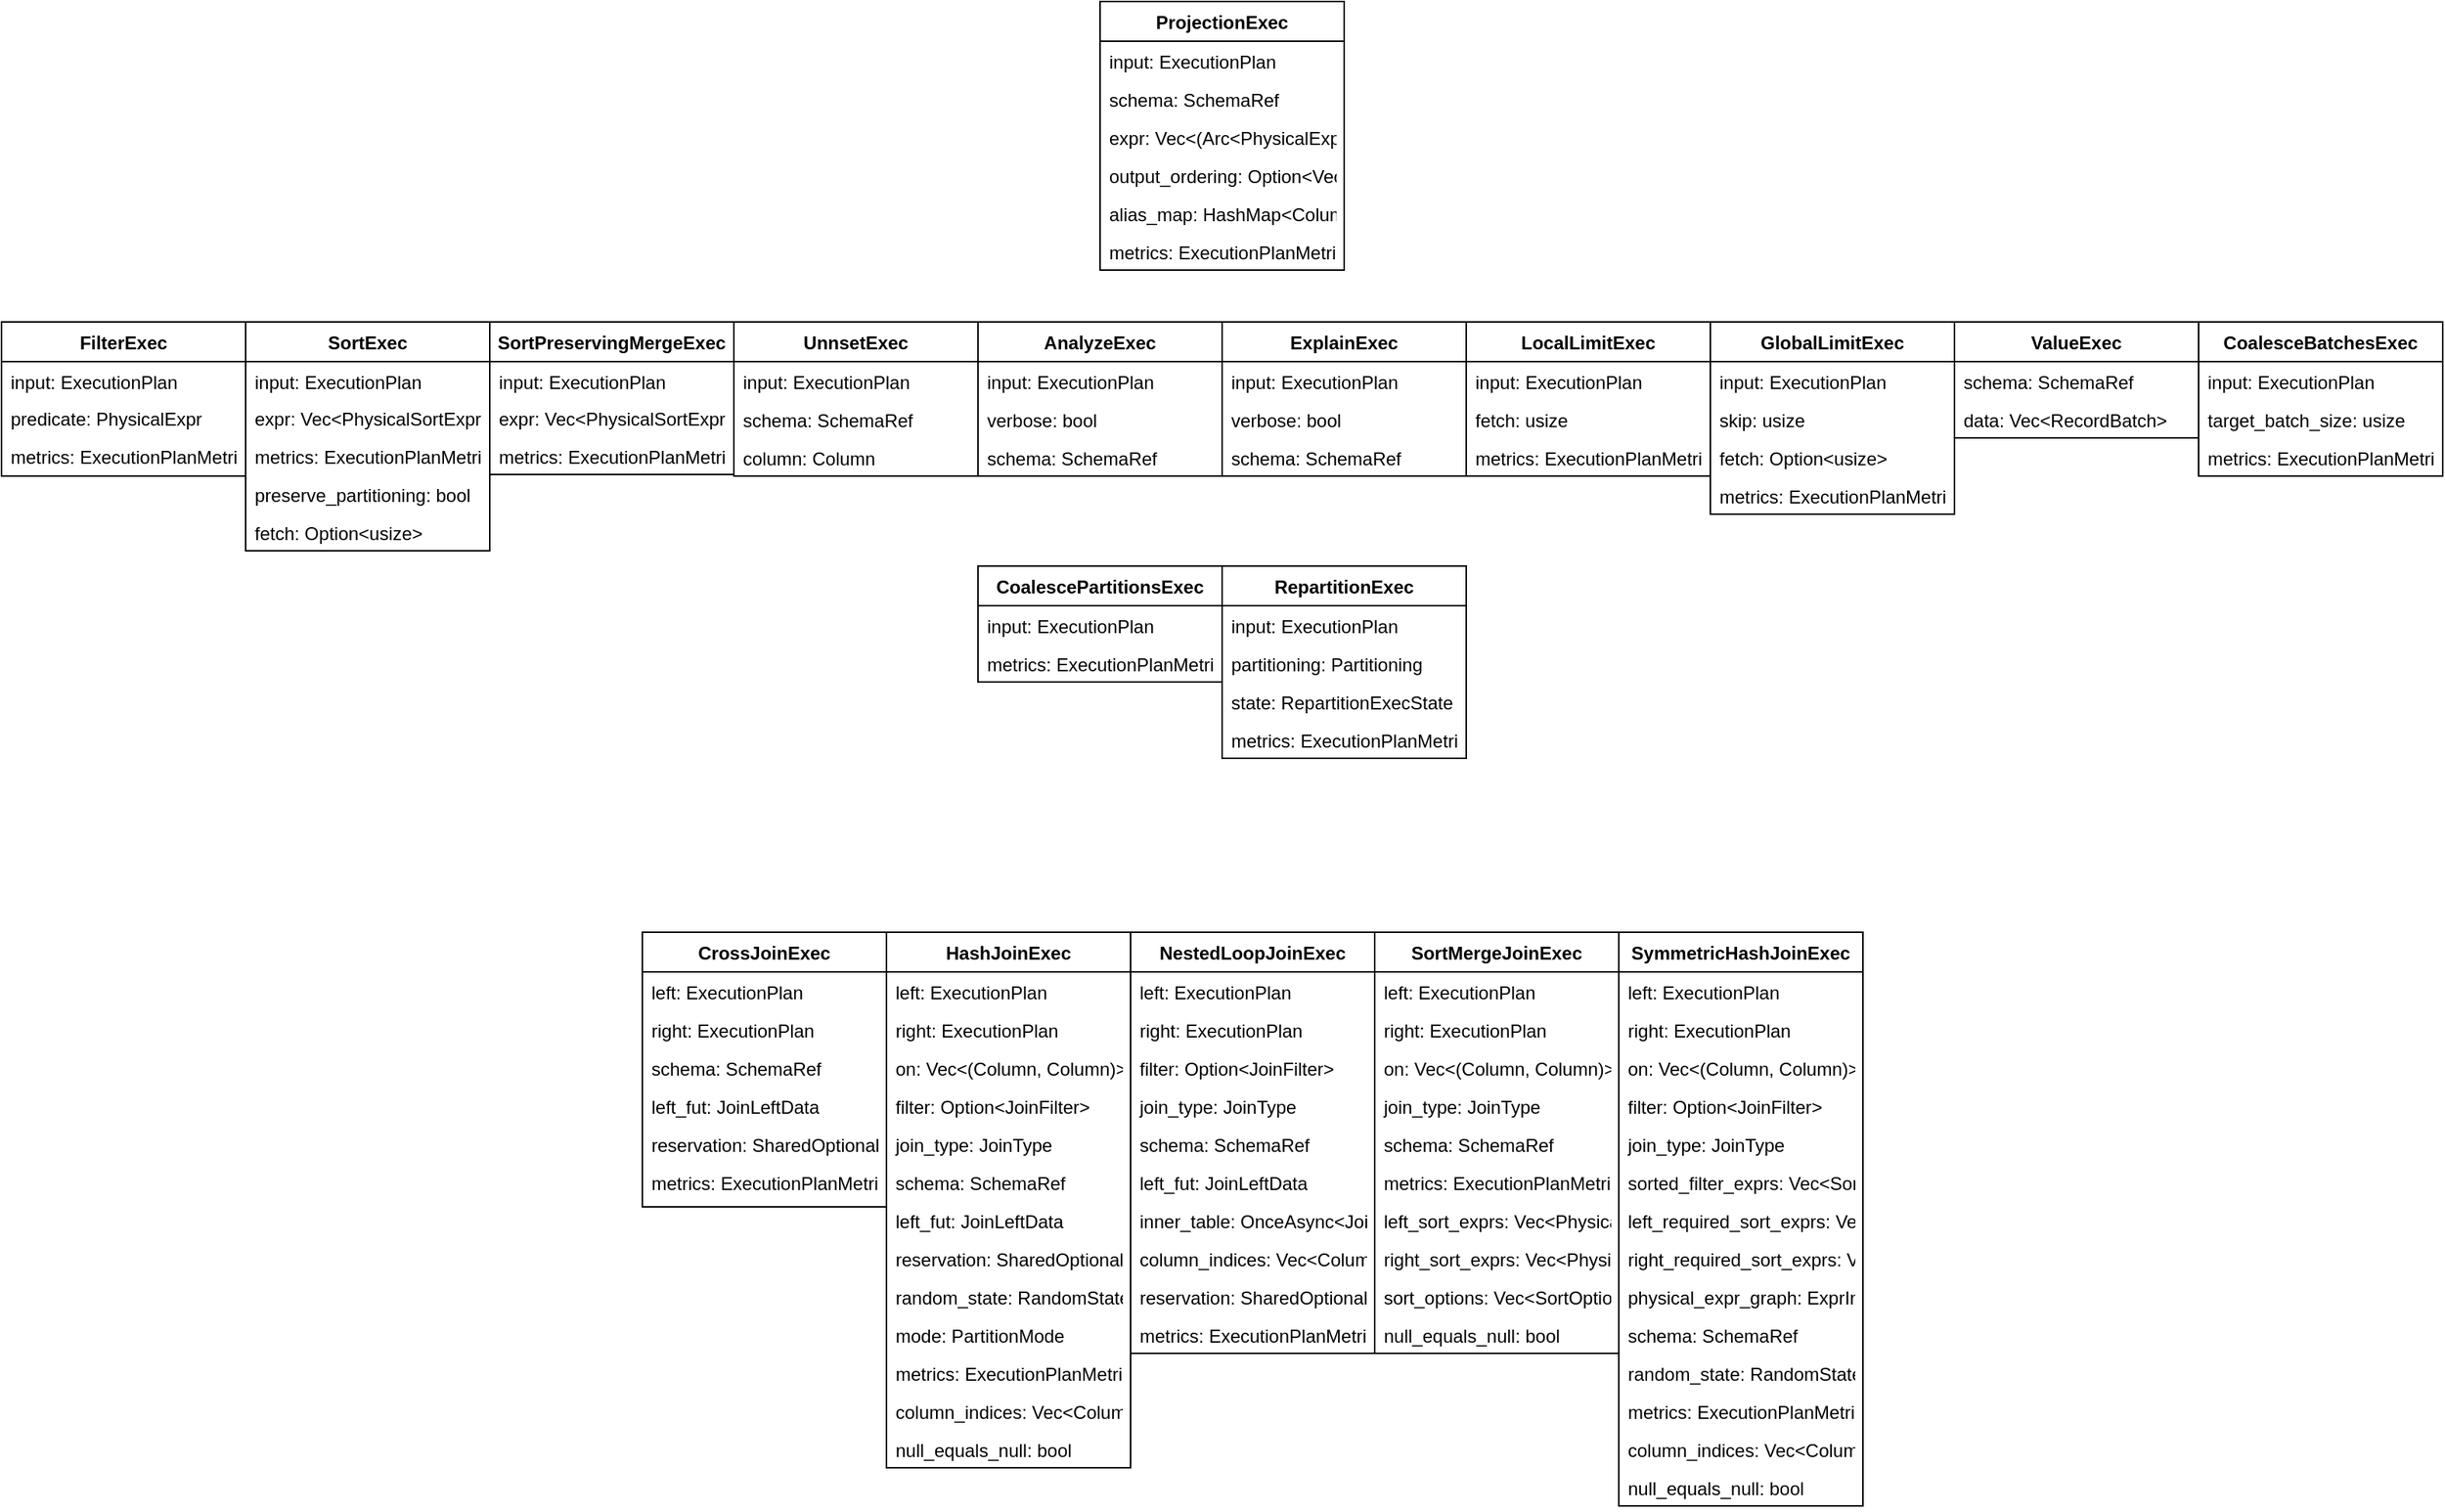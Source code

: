 <mxfile version="20.8.16" type="device"><diagram name="第 1 页" id="caqwbFcrlrNn_RoPEzgr"><mxGraphModel dx="2554" dy="674" grid="1" gridSize="10" guides="1" tooltips="1" connect="1" arrows="1" fold="1" page="1" pageScale="1" pageWidth="1654" pageHeight="2336" math="0" shadow="0"><root><mxCell id="0"/><mxCell id="1" parent="0"/><mxCell id="G7LCghDTozWliGcIHTpE-1" value="ProjectionExec" style="swimlane;fontStyle=1;align=center;verticalAlign=top;childLayout=stackLayout;horizontal=1;startSize=26;horizontalStack=0;resizeParent=1;resizeLast=0;collapsible=1;marginBottom=0;rounded=0;shadow=0;strokeWidth=1;spacing=2;" vertex="1" parent="1"><mxGeometry x="520" y="30" width="160" height="176" as="geometry"><mxRectangle x="550" y="140" width="160" height="26" as="alternateBounds"/></mxGeometry></mxCell><mxCell id="G7LCghDTozWliGcIHTpE-2" value="input: ExecutionPlan&#10;" style="text;align=left;verticalAlign=top;spacingLeft=4;spacingRight=4;overflow=hidden;rotatable=0;points=[[0,0.5],[1,0.5]];portConstraint=eastwest;" vertex="1" parent="G7LCghDTozWliGcIHTpE-1"><mxGeometry y="26" width="160" height="25" as="geometry"/></mxCell><mxCell id="G7LCghDTozWliGcIHTpE-3" value="schema: SchemaRef&#10;" style="text;align=left;verticalAlign=top;spacingLeft=4;spacingRight=4;overflow=hidden;rotatable=0;points=[[0,0.5],[1,0.5]];portConstraint=eastwest;" vertex="1" parent="G7LCghDTozWliGcIHTpE-1"><mxGeometry y="51" width="160" height="25" as="geometry"/></mxCell><mxCell id="G7LCghDTozWliGcIHTpE-22" value="expr: Vec&lt;(Arc&lt;PhysicalExpr&gt;, String)&gt;&#10;" style="text;align=left;verticalAlign=top;spacingLeft=4;spacingRight=4;overflow=hidden;rotatable=0;points=[[0,0.5],[1,0.5]];portConstraint=eastwest;" vertex="1" parent="G7LCghDTozWliGcIHTpE-1"><mxGeometry y="76" width="160" height="25" as="geometry"/></mxCell><mxCell id="G7LCghDTozWliGcIHTpE-23" value="output_ordering: Option&lt;Vec&lt;PhysicalSortExpr&gt;&gt;&#10;" style="text;align=left;verticalAlign=top;spacingLeft=4;spacingRight=4;overflow=hidden;rotatable=0;points=[[0,0.5],[1,0.5]];portConstraint=eastwest;" vertex="1" parent="G7LCghDTozWliGcIHTpE-1"><mxGeometry y="101" width="160" height="25" as="geometry"/></mxCell><mxCell id="G7LCghDTozWliGcIHTpE-24" value="alias_map: HashMap&lt;Column, Vec&lt;Column&gt;&gt;" style="text;align=left;verticalAlign=top;spacingLeft=4;spacingRight=4;overflow=hidden;rotatable=0;points=[[0,0.5],[1,0.5]];portConstraint=eastwest;" vertex="1" parent="G7LCghDTozWliGcIHTpE-1"><mxGeometry y="126" width="160" height="25" as="geometry"/></mxCell><mxCell id="G7LCghDTozWliGcIHTpE-4" value="metrics: ExecutionPlanMetricsSet&#10;" style="text;align=left;verticalAlign=top;spacingLeft=4;spacingRight=4;overflow=hidden;rotatable=0;points=[[0,0.5],[1,0.5]];portConstraint=eastwest;" vertex="1" parent="G7LCghDTozWliGcIHTpE-1"><mxGeometry y="151" width="160" height="25" as="geometry"/></mxCell><mxCell id="G7LCghDTozWliGcIHTpE-8" value="UnnsetExec" style="swimlane;fontStyle=1;align=center;verticalAlign=top;childLayout=stackLayout;horizontal=1;startSize=26;horizontalStack=0;resizeParent=1;resizeLast=0;collapsible=1;marginBottom=0;rounded=0;shadow=0;strokeWidth=1;spacing=2;" vertex="1" parent="1"><mxGeometry x="280" y="240" width="160" height="101" as="geometry"><mxRectangle x="550" y="140" width="160" height="26" as="alternateBounds"/></mxGeometry></mxCell><mxCell id="G7LCghDTozWliGcIHTpE-9" value="input: ExecutionPlan&#10;" style="text;align=left;verticalAlign=top;spacingLeft=4;spacingRight=4;overflow=hidden;rotatable=0;points=[[0,0.5],[1,0.5]];portConstraint=eastwest;" vertex="1" parent="G7LCghDTozWliGcIHTpE-8"><mxGeometry y="26" width="160" height="25" as="geometry"/></mxCell><mxCell id="G7LCghDTozWliGcIHTpE-10" value="schema: SchemaRef" style="text;align=left;verticalAlign=top;spacingLeft=4;spacingRight=4;overflow=hidden;rotatable=0;points=[[0,0.5],[1,0.5]];portConstraint=eastwest;" vertex="1" parent="G7LCghDTozWliGcIHTpE-8"><mxGeometry y="51" width="160" height="25" as="geometry"/></mxCell><mxCell id="G7LCghDTozWliGcIHTpE-11" value="column: Column&#10;" style="text;align=left;verticalAlign=top;spacingLeft=4;spacingRight=4;overflow=hidden;rotatable=0;points=[[0,0.5],[1,0.5]];portConstraint=eastwest;" vertex="1" parent="G7LCghDTozWliGcIHTpE-8"><mxGeometry y="76" width="160" height="25" as="geometry"/></mxCell><mxCell id="G7LCghDTozWliGcIHTpE-12" value="ExplainExec" style="swimlane;fontStyle=1;align=center;verticalAlign=top;childLayout=stackLayout;horizontal=1;startSize=26;horizontalStack=0;resizeParent=1;resizeLast=0;collapsible=1;marginBottom=0;rounded=0;shadow=0;strokeWidth=1;spacing=2;" vertex="1" parent="1"><mxGeometry x="600" y="240" width="160" height="101" as="geometry"><mxRectangle x="550" y="140" width="160" height="26" as="alternateBounds"/></mxGeometry></mxCell><mxCell id="G7LCghDTozWliGcIHTpE-13" value="input: ExecutionPlan&#10;" style="text;align=left;verticalAlign=top;spacingLeft=4;spacingRight=4;overflow=hidden;rotatable=0;points=[[0,0.5],[1,0.5]];portConstraint=eastwest;" vertex="1" parent="G7LCghDTozWliGcIHTpE-12"><mxGeometry y="26" width="160" height="25" as="geometry"/></mxCell><mxCell id="G7LCghDTozWliGcIHTpE-14" value="verbose: bool&#10;" style="text;align=left;verticalAlign=top;spacingLeft=4;spacingRight=4;overflow=hidden;rotatable=0;points=[[0,0.5],[1,0.5]];portConstraint=eastwest;" vertex="1" parent="G7LCghDTozWliGcIHTpE-12"><mxGeometry y="51" width="160" height="25" as="geometry"/></mxCell><mxCell id="G7LCghDTozWliGcIHTpE-15" value="schema: SchemaRef&#10;" style="text;align=left;verticalAlign=top;spacingLeft=4;spacingRight=4;overflow=hidden;rotatable=0;points=[[0,0.5],[1,0.5]];portConstraint=eastwest;" vertex="1" parent="G7LCghDTozWliGcIHTpE-12"><mxGeometry y="76" width="160" height="25" as="geometry"/></mxCell><mxCell id="G7LCghDTozWliGcIHTpE-16" value="LocalLimitExec&#10;" style="swimlane;fontStyle=1;align=center;verticalAlign=top;childLayout=stackLayout;horizontal=1;startSize=26;horizontalStack=0;resizeParent=1;resizeLast=0;collapsible=1;marginBottom=0;rounded=0;shadow=0;strokeWidth=1;spacing=2;" vertex="1" parent="1"><mxGeometry x="760" y="240" width="160" height="101" as="geometry"><mxRectangle x="550" y="140" width="160" height="26" as="alternateBounds"/></mxGeometry></mxCell><mxCell id="G7LCghDTozWliGcIHTpE-17" value="input: ExecutionPlan&#10;" style="text;align=left;verticalAlign=top;spacingLeft=4;spacingRight=4;overflow=hidden;rotatable=0;points=[[0,0.5],[1,0.5]];portConstraint=eastwest;" vertex="1" parent="G7LCghDTozWliGcIHTpE-16"><mxGeometry y="26" width="160" height="25" as="geometry"/></mxCell><mxCell id="G7LCghDTozWliGcIHTpE-18" value="fetch: usize" style="text;align=left;verticalAlign=top;spacingLeft=4;spacingRight=4;overflow=hidden;rotatable=0;points=[[0,0.5],[1,0.5]];portConstraint=eastwest;" vertex="1" parent="G7LCghDTozWliGcIHTpE-16"><mxGeometry y="51" width="160" height="25" as="geometry"/></mxCell><mxCell id="G7LCghDTozWliGcIHTpE-19" value="metrics: ExecutionPlanMetricsSet&#10;" style="text;align=left;verticalAlign=top;spacingLeft=4;spacingRight=4;overflow=hidden;rotatable=0;points=[[0,0.5],[1,0.5]];portConstraint=eastwest;" vertex="1" parent="G7LCghDTozWliGcIHTpE-16"><mxGeometry y="76" width="160" height="25" as="geometry"/></mxCell><mxCell id="G7LCghDTozWliGcIHTpE-26" value="CrossJoinExec" style="swimlane;fontStyle=1;align=center;verticalAlign=top;childLayout=stackLayout;horizontal=1;startSize=26;horizontalStack=0;resizeParent=1;resizeLast=0;collapsible=1;marginBottom=0;rounded=0;shadow=0;strokeWidth=1;spacing=2;" vertex="1" parent="1"><mxGeometry x="220" y="640" width="160" height="180" as="geometry"><mxRectangle x="550" y="140" width="160" height="26" as="alternateBounds"/></mxGeometry></mxCell><mxCell id="G7LCghDTozWliGcIHTpE-27" value="left: ExecutionPlan&#10;" style="text;align=left;verticalAlign=top;spacingLeft=4;spacingRight=4;overflow=hidden;rotatable=0;points=[[0,0.5],[1,0.5]];portConstraint=eastwest;" vertex="1" parent="G7LCghDTozWliGcIHTpE-26"><mxGeometry y="26" width="160" height="25" as="geometry"/></mxCell><mxCell id="G7LCghDTozWliGcIHTpE-30" value="right: ExecutionPlan&#10;" style="text;align=left;verticalAlign=top;spacingLeft=4;spacingRight=4;overflow=hidden;rotatable=0;points=[[0,0.5],[1,0.5]];portConstraint=eastwest;" vertex="1" parent="G7LCghDTozWliGcIHTpE-26"><mxGeometry y="51" width="160" height="25" as="geometry"/></mxCell><mxCell id="G7LCghDTozWliGcIHTpE-29" value="schema: SchemaRef" style="text;align=left;verticalAlign=top;spacingLeft=4;spacingRight=4;overflow=hidden;rotatable=0;points=[[0,0.5],[1,0.5]];portConstraint=eastwest;" vertex="1" parent="G7LCghDTozWliGcIHTpE-26"><mxGeometry y="76" width="160" height="25" as="geometry"/></mxCell><mxCell id="G7LCghDTozWliGcIHTpE-33" value="left_fut: JoinLeftData" style="text;align=left;verticalAlign=top;spacingLeft=4;spacingRight=4;overflow=hidden;rotatable=0;points=[[0,0.5],[1,0.5]];portConstraint=eastwest;" vertex="1" parent="G7LCghDTozWliGcIHTpE-26"><mxGeometry y="101" width="160" height="25" as="geometry"/></mxCell><mxCell id="G7LCghDTozWliGcIHTpE-34" value="reservation: SharedOptionalMemoryReservation" style="text;align=left;verticalAlign=top;spacingLeft=4;spacingRight=4;overflow=hidden;rotatable=0;points=[[0,0.5],[1,0.5]];portConstraint=eastwest;" vertex="1" parent="G7LCghDTozWliGcIHTpE-26"><mxGeometry y="126" width="160" height="25" as="geometry"/></mxCell><mxCell id="G7LCghDTozWliGcIHTpE-37" value="metrics: ExecutionPlanMetricsSet" style="text;align=left;verticalAlign=top;spacingLeft=4;spacingRight=4;overflow=hidden;rotatable=0;points=[[0,0.5],[1,0.5]];portConstraint=eastwest;" vertex="1" parent="G7LCghDTozWliGcIHTpE-26"><mxGeometry y="151" width="160" height="25" as="geometry"/></mxCell><mxCell id="G7LCghDTozWliGcIHTpE-41" value="HashJoinExec" style="swimlane;fontStyle=1;align=center;verticalAlign=top;childLayout=stackLayout;horizontal=1;startSize=26;horizontalStack=0;resizeParent=1;resizeLast=0;collapsible=1;marginBottom=0;rounded=0;shadow=0;strokeWidth=1;spacing=2;" vertex="1" parent="1"><mxGeometry x="380" y="640" width="160" height="351" as="geometry"><mxRectangle x="550" y="140" width="160" height="26" as="alternateBounds"/></mxGeometry></mxCell><mxCell id="G7LCghDTozWliGcIHTpE-42" value="left: ExecutionPlan&#10;" style="text;align=left;verticalAlign=top;spacingLeft=4;spacingRight=4;overflow=hidden;rotatable=0;points=[[0,0.5],[1,0.5]];portConstraint=eastwest;" vertex="1" parent="G7LCghDTozWliGcIHTpE-41"><mxGeometry y="26" width="160" height="25" as="geometry"/></mxCell><mxCell id="G7LCghDTozWliGcIHTpE-43" value="right: ExecutionPlan&#10;" style="text;align=left;verticalAlign=top;spacingLeft=4;spacingRight=4;overflow=hidden;rotatable=0;points=[[0,0.5],[1,0.5]];portConstraint=eastwest;" vertex="1" parent="G7LCghDTozWliGcIHTpE-41"><mxGeometry y="51" width="160" height="25" as="geometry"/></mxCell><mxCell id="G7LCghDTozWliGcIHTpE-44" value="on: Vec&lt;(Column, Column)&gt;" style="text;align=left;verticalAlign=top;spacingLeft=4;spacingRight=4;overflow=hidden;rotatable=0;points=[[0,0.5],[1,0.5]];portConstraint=eastwest;" vertex="1" parent="G7LCghDTozWliGcIHTpE-41"><mxGeometry y="76" width="160" height="25" as="geometry"/></mxCell><mxCell id="G7LCghDTozWliGcIHTpE-45" value="filter: Option&lt;JoinFilter&gt;" style="text;align=left;verticalAlign=top;spacingLeft=4;spacingRight=4;overflow=hidden;rotatable=0;points=[[0,0.5],[1,0.5]];portConstraint=eastwest;" vertex="1" parent="G7LCghDTozWliGcIHTpE-41"><mxGeometry y="101" width="160" height="25" as="geometry"/></mxCell><mxCell id="G7LCghDTozWliGcIHTpE-46" value="join_type: JoinType" style="text;align=left;verticalAlign=top;spacingLeft=4;spacingRight=4;overflow=hidden;rotatable=0;points=[[0,0.5],[1,0.5]];portConstraint=eastwest;" vertex="1" parent="G7LCghDTozWliGcIHTpE-41"><mxGeometry y="126" width="160" height="25" as="geometry"/></mxCell><mxCell id="G7LCghDTozWliGcIHTpE-47" value="schema: SchemaRef" style="text;align=left;verticalAlign=top;spacingLeft=4;spacingRight=4;overflow=hidden;rotatable=0;points=[[0,0.5],[1,0.5]];portConstraint=eastwest;" vertex="1" parent="G7LCghDTozWliGcIHTpE-41"><mxGeometry y="151" width="160" height="25" as="geometry"/></mxCell><mxCell id="G7LCghDTozWliGcIHTpE-48" value="left_fut: JoinLeftData" style="text;align=left;verticalAlign=top;spacingLeft=4;spacingRight=4;overflow=hidden;rotatable=0;points=[[0,0.5],[1,0.5]];portConstraint=eastwest;" vertex="1" parent="G7LCghDTozWliGcIHTpE-41"><mxGeometry y="176" width="160" height="25" as="geometry"/></mxCell><mxCell id="G7LCghDTozWliGcIHTpE-49" value="reservation: SharedOptionalMemoryReservation" style="text;align=left;verticalAlign=top;spacingLeft=4;spacingRight=4;overflow=hidden;rotatable=0;points=[[0,0.5],[1,0.5]];portConstraint=eastwest;" vertex="1" parent="G7LCghDTozWliGcIHTpE-41"><mxGeometry y="201" width="160" height="25" as="geometry"/></mxCell><mxCell id="G7LCghDTozWliGcIHTpE-50" value="random_state: RandomState" style="text;align=left;verticalAlign=top;spacingLeft=4;spacingRight=4;overflow=hidden;rotatable=0;points=[[0,0.5],[1,0.5]];portConstraint=eastwest;" vertex="1" parent="G7LCghDTozWliGcIHTpE-41"><mxGeometry y="226" width="160" height="25" as="geometry"/></mxCell><mxCell id="G7LCghDTozWliGcIHTpE-51" value="mode: PartitionMode" style="text;align=left;verticalAlign=top;spacingLeft=4;spacingRight=4;overflow=hidden;rotatable=0;points=[[0,0.5],[1,0.5]];portConstraint=eastwest;" vertex="1" parent="G7LCghDTozWliGcIHTpE-41"><mxGeometry y="251" width="160" height="25" as="geometry"/></mxCell><mxCell id="G7LCghDTozWliGcIHTpE-52" value="metrics: ExecutionPlanMetricsSet" style="text;align=left;verticalAlign=top;spacingLeft=4;spacingRight=4;overflow=hidden;rotatable=0;points=[[0,0.5],[1,0.5]];portConstraint=eastwest;" vertex="1" parent="G7LCghDTozWliGcIHTpE-41"><mxGeometry y="276" width="160" height="25" as="geometry"/></mxCell><mxCell id="G7LCghDTozWliGcIHTpE-53" value="column_indices: Vec&lt;ColumnIndex&gt;" style="text;align=left;verticalAlign=top;spacingLeft=4;spacingRight=4;overflow=hidden;rotatable=0;points=[[0,0.5],[1,0.5]];portConstraint=eastwest;" vertex="1" parent="G7LCghDTozWliGcIHTpE-41"><mxGeometry y="301" width="160" height="25" as="geometry"/></mxCell><mxCell id="G7LCghDTozWliGcIHTpE-54" value="null_equals_null: bool" style="text;align=left;verticalAlign=top;spacingLeft=4;spacingRight=4;overflow=hidden;rotatable=0;points=[[0,0.5],[1,0.5]];portConstraint=eastwest;" vertex="1" parent="G7LCghDTozWliGcIHTpE-41"><mxGeometry y="326" width="160" height="25" as="geometry"/></mxCell><mxCell id="G7LCghDTozWliGcIHTpE-56" value="NestedLoopJoinExec" style="swimlane;fontStyle=1;align=center;verticalAlign=top;childLayout=stackLayout;horizontal=1;startSize=26;horizontalStack=0;resizeParent=1;resizeLast=0;collapsible=1;marginBottom=0;rounded=0;shadow=0;strokeWidth=1;spacing=2;" vertex="1" parent="1"><mxGeometry x="540" y="640" width="160" height="276" as="geometry"><mxRectangle x="550" y="140" width="160" height="26" as="alternateBounds"/></mxGeometry></mxCell><mxCell id="G7LCghDTozWliGcIHTpE-57" value="left: ExecutionPlan&#10;" style="text;align=left;verticalAlign=top;spacingLeft=4;spacingRight=4;overflow=hidden;rotatable=0;points=[[0,0.5],[1,0.5]];portConstraint=eastwest;" vertex="1" parent="G7LCghDTozWliGcIHTpE-56"><mxGeometry y="26" width="160" height="25" as="geometry"/></mxCell><mxCell id="G7LCghDTozWliGcIHTpE-58" value="right: ExecutionPlan&#10;" style="text;align=left;verticalAlign=top;spacingLeft=4;spacingRight=4;overflow=hidden;rotatable=0;points=[[0,0.5],[1,0.5]];portConstraint=eastwest;" vertex="1" parent="G7LCghDTozWliGcIHTpE-56"><mxGeometry y="51" width="160" height="25" as="geometry"/></mxCell><mxCell id="G7LCghDTozWliGcIHTpE-60" value="filter: Option&lt;JoinFilter&gt;" style="text;align=left;verticalAlign=top;spacingLeft=4;spacingRight=4;overflow=hidden;rotatable=0;points=[[0,0.5],[1,0.5]];portConstraint=eastwest;" vertex="1" parent="G7LCghDTozWliGcIHTpE-56"><mxGeometry y="76" width="160" height="25" as="geometry"/></mxCell><mxCell id="G7LCghDTozWliGcIHTpE-61" value="join_type: JoinType" style="text;align=left;verticalAlign=top;spacingLeft=4;spacingRight=4;overflow=hidden;rotatable=0;points=[[0,0.5],[1,0.5]];portConstraint=eastwest;" vertex="1" parent="G7LCghDTozWliGcIHTpE-56"><mxGeometry y="101" width="160" height="25" as="geometry"/></mxCell><mxCell id="G7LCghDTozWliGcIHTpE-62" value="schema: SchemaRef" style="text;align=left;verticalAlign=top;spacingLeft=4;spacingRight=4;overflow=hidden;rotatable=0;points=[[0,0.5],[1,0.5]];portConstraint=eastwest;" vertex="1" parent="G7LCghDTozWliGcIHTpE-56"><mxGeometry y="126" width="160" height="25" as="geometry"/></mxCell><mxCell id="G7LCghDTozWliGcIHTpE-63" value="left_fut: JoinLeftData" style="text;align=left;verticalAlign=top;spacingLeft=4;spacingRight=4;overflow=hidden;rotatable=0;points=[[0,0.5],[1,0.5]];portConstraint=eastwest;" vertex="1" parent="G7LCghDTozWliGcIHTpE-56"><mxGeometry y="151" width="160" height="25" as="geometry"/></mxCell><mxCell id="G7LCghDTozWliGcIHTpE-64" value="inner_table: OnceAsync&lt;JoinLeftData&gt;&#10;" style="text;align=left;verticalAlign=top;spacingLeft=4;spacingRight=4;overflow=hidden;rotatable=0;points=[[0,0.5],[1,0.5]];portConstraint=eastwest;" vertex="1" parent="G7LCghDTozWliGcIHTpE-56"><mxGeometry y="176" width="160" height="25" as="geometry"/></mxCell><mxCell id="G7LCghDTozWliGcIHTpE-65" value="column_indices: Vec&lt;ColumnIndex&gt;" style="text;align=left;verticalAlign=top;spacingLeft=4;spacingRight=4;overflow=hidden;rotatable=0;points=[[0,0.5],[1,0.5]];portConstraint=eastwest;" vertex="1" parent="G7LCghDTozWliGcIHTpE-56"><mxGeometry y="201" width="160" height="25" as="geometry"/></mxCell><mxCell id="G7LCghDTozWliGcIHTpE-66" value="reservation: SharedOptionalMemoryReservation" style="text;align=left;verticalAlign=top;spacingLeft=4;spacingRight=4;overflow=hidden;rotatable=0;points=[[0,0.5],[1,0.5]];portConstraint=eastwest;" vertex="1" parent="G7LCghDTozWliGcIHTpE-56"><mxGeometry y="226" width="160" height="25" as="geometry"/></mxCell><mxCell id="G7LCghDTozWliGcIHTpE-67" value="metrics: ExecutionPlanMetricsSet" style="text;align=left;verticalAlign=top;spacingLeft=4;spacingRight=4;overflow=hidden;rotatable=0;points=[[0,0.5],[1,0.5]];portConstraint=eastwest;" vertex="1" parent="G7LCghDTozWliGcIHTpE-56"><mxGeometry y="251" width="160" height="25" as="geometry"/></mxCell><mxCell id="G7LCghDTozWliGcIHTpE-70" value="GlobalLimitExec&#10;" style="swimlane;fontStyle=1;align=center;verticalAlign=top;childLayout=stackLayout;horizontal=1;startSize=26;horizontalStack=0;resizeParent=1;resizeLast=0;collapsible=1;marginBottom=0;rounded=0;shadow=0;strokeWidth=1;spacing=2;" vertex="1" parent="1"><mxGeometry x="920" y="240" width="160" height="126" as="geometry"><mxRectangle x="550" y="140" width="160" height="26" as="alternateBounds"/></mxGeometry></mxCell><mxCell id="G7LCghDTozWliGcIHTpE-71" value="input: ExecutionPlan&#10;" style="text;align=left;verticalAlign=top;spacingLeft=4;spacingRight=4;overflow=hidden;rotatable=0;points=[[0,0.5],[1,0.5]];portConstraint=eastwest;" vertex="1" parent="G7LCghDTozWliGcIHTpE-70"><mxGeometry y="26" width="160" height="25" as="geometry"/></mxCell><mxCell id="G7LCghDTozWliGcIHTpE-72" value="skip: usize" style="text;align=left;verticalAlign=top;spacingLeft=4;spacingRight=4;overflow=hidden;rotatable=0;points=[[0,0.5],[1,0.5]];portConstraint=eastwest;" vertex="1" parent="G7LCghDTozWliGcIHTpE-70"><mxGeometry y="51" width="160" height="25" as="geometry"/></mxCell><mxCell id="G7LCghDTozWliGcIHTpE-74" value="fetch: Option&lt;usize&gt;" style="text;align=left;verticalAlign=top;spacingLeft=4;spacingRight=4;overflow=hidden;rotatable=0;points=[[0,0.5],[1,0.5]];portConstraint=eastwest;" vertex="1" parent="G7LCghDTozWliGcIHTpE-70"><mxGeometry y="76" width="160" height="25" as="geometry"/></mxCell><mxCell id="G7LCghDTozWliGcIHTpE-73" value="metrics: ExecutionPlanMetricsSet&#10;" style="text;align=left;verticalAlign=top;spacingLeft=4;spacingRight=4;overflow=hidden;rotatable=0;points=[[0,0.5],[1,0.5]];portConstraint=eastwest;" vertex="1" parent="G7LCghDTozWliGcIHTpE-70"><mxGeometry y="101" width="160" height="25" as="geometry"/></mxCell><mxCell id="G7LCghDTozWliGcIHTpE-76" value="SortMergeJoinExec" style="swimlane;fontStyle=1;align=center;verticalAlign=top;childLayout=stackLayout;horizontal=1;startSize=26;horizontalStack=0;resizeParent=1;resizeLast=0;collapsible=1;marginBottom=0;rounded=0;shadow=0;strokeWidth=1;spacing=2;" vertex="1" parent="1"><mxGeometry x="700" y="640" width="160" height="276" as="geometry"><mxRectangle x="550" y="140" width="160" height="26" as="alternateBounds"/></mxGeometry></mxCell><mxCell id="G7LCghDTozWliGcIHTpE-77" value="left: ExecutionPlan&#10;" style="text;align=left;verticalAlign=top;spacingLeft=4;spacingRight=4;overflow=hidden;rotatable=0;points=[[0,0.5],[1,0.5]];portConstraint=eastwest;" vertex="1" parent="G7LCghDTozWliGcIHTpE-76"><mxGeometry y="26" width="160" height="25" as="geometry"/></mxCell><mxCell id="G7LCghDTozWliGcIHTpE-78" value="right: ExecutionPlan&#10;" style="text;align=left;verticalAlign=top;spacingLeft=4;spacingRight=4;overflow=hidden;rotatable=0;points=[[0,0.5],[1,0.5]];portConstraint=eastwest;" vertex="1" parent="G7LCghDTozWliGcIHTpE-76"><mxGeometry y="51" width="160" height="25" as="geometry"/></mxCell><mxCell id="G7LCghDTozWliGcIHTpE-87" value="on: Vec&lt;(Column, Column)&gt;&#10;" style="text;align=left;verticalAlign=top;spacingLeft=4;spacingRight=4;overflow=hidden;rotatable=0;points=[[0,0.5],[1,0.5]];portConstraint=eastwest;" vertex="1" parent="G7LCghDTozWliGcIHTpE-76"><mxGeometry y="76" width="160" height="25" as="geometry"/></mxCell><mxCell id="G7LCghDTozWliGcIHTpE-80" value="join_type: JoinType" style="text;align=left;verticalAlign=top;spacingLeft=4;spacingRight=4;overflow=hidden;rotatable=0;points=[[0,0.5],[1,0.5]];portConstraint=eastwest;" vertex="1" parent="G7LCghDTozWliGcIHTpE-76"><mxGeometry y="101" width="160" height="25" as="geometry"/></mxCell><mxCell id="G7LCghDTozWliGcIHTpE-81" value="schema: SchemaRef" style="text;align=left;verticalAlign=top;spacingLeft=4;spacingRight=4;overflow=hidden;rotatable=0;points=[[0,0.5],[1,0.5]];portConstraint=eastwest;" vertex="1" parent="G7LCghDTozWliGcIHTpE-76"><mxGeometry y="126" width="160" height="25" as="geometry"/></mxCell><mxCell id="G7LCghDTozWliGcIHTpE-82" value="metrics: ExecutionPlanMetricsSet" style="text;align=left;verticalAlign=top;spacingLeft=4;spacingRight=4;overflow=hidden;rotatable=0;points=[[0,0.5],[1,0.5]];portConstraint=eastwest;" vertex="1" parent="G7LCghDTozWliGcIHTpE-76"><mxGeometry y="151" width="160" height="25" as="geometry"/></mxCell><mxCell id="G7LCghDTozWliGcIHTpE-83" value="left_sort_exprs: Vec&lt;PhysicalSortExpr&gt;&#10;" style="text;align=left;verticalAlign=top;spacingLeft=4;spacingRight=4;overflow=hidden;rotatable=0;points=[[0,0.5],[1,0.5]];portConstraint=eastwest;" vertex="1" parent="G7LCghDTozWliGcIHTpE-76"><mxGeometry y="176" width="160" height="25" as="geometry"/></mxCell><mxCell id="G7LCghDTozWliGcIHTpE-84" value="right_sort_exprs: Vec&lt;PhysicalSortExpr&gt;&#10;" style="text;align=left;verticalAlign=top;spacingLeft=4;spacingRight=4;overflow=hidden;rotatable=0;points=[[0,0.5],[1,0.5]];portConstraint=eastwest;" vertex="1" parent="G7LCghDTozWliGcIHTpE-76"><mxGeometry y="201" width="160" height="25" as="geometry"/></mxCell><mxCell id="G7LCghDTozWliGcIHTpE-85" value="sort_options: Vec&lt;SortOptions&gt;&#10;" style="text;align=left;verticalAlign=top;spacingLeft=4;spacingRight=4;overflow=hidden;rotatable=0;points=[[0,0.5],[1,0.5]];portConstraint=eastwest;" vertex="1" parent="G7LCghDTozWliGcIHTpE-76"><mxGeometry y="226" width="160" height="25" as="geometry"/></mxCell><mxCell id="G7LCghDTozWliGcIHTpE-86" value="null_equals_null: bool&#10;" style="text;align=left;verticalAlign=top;spacingLeft=4;spacingRight=4;overflow=hidden;rotatable=0;points=[[0,0.5],[1,0.5]];portConstraint=eastwest;" vertex="1" parent="G7LCghDTozWliGcIHTpE-76"><mxGeometry y="251" width="160" height="25" as="geometry"/></mxCell><mxCell id="G7LCghDTozWliGcIHTpE-89" value="SymmetricHashJoinExec" style="swimlane;fontStyle=1;align=center;verticalAlign=top;childLayout=stackLayout;horizontal=1;startSize=26;horizontalStack=0;resizeParent=1;resizeLast=0;collapsible=1;marginBottom=0;rounded=0;shadow=0;strokeWidth=1;spacing=2;" vertex="1" parent="1"><mxGeometry x="860" y="640" width="160" height="376" as="geometry"><mxRectangle x="550" y="140" width="160" height="26" as="alternateBounds"/></mxGeometry></mxCell><mxCell id="G7LCghDTozWliGcIHTpE-90" value="left: ExecutionPlan&#10;" style="text;align=left;verticalAlign=top;spacingLeft=4;spacingRight=4;overflow=hidden;rotatable=0;points=[[0,0.5],[1,0.5]];portConstraint=eastwest;" vertex="1" parent="G7LCghDTozWliGcIHTpE-89"><mxGeometry y="26" width="160" height="25" as="geometry"/></mxCell><mxCell id="G7LCghDTozWliGcIHTpE-91" value="right: ExecutionPlan&#10;" style="text;align=left;verticalAlign=top;spacingLeft=4;spacingRight=4;overflow=hidden;rotatable=0;points=[[0,0.5],[1,0.5]];portConstraint=eastwest;" vertex="1" parent="G7LCghDTozWliGcIHTpE-89"><mxGeometry y="51" width="160" height="25" as="geometry"/></mxCell><mxCell id="G7LCghDTozWliGcIHTpE-92" value="on: Vec&lt;(Column, Column)&gt;&#10;" style="text;align=left;verticalAlign=top;spacingLeft=4;spacingRight=4;overflow=hidden;rotatable=0;points=[[0,0.5],[1,0.5]];portConstraint=eastwest;" vertex="1" parent="G7LCghDTozWliGcIHTpE-89"><mxGeometry y="76" width="160" height="25" as="geometry"/></mxCell><mxCell id="G7LCghDTozWliGcIHTpE-100" value="filter: Option&lt;JoinFilter&gt;" style="text;align=left;verticalAlign=top;spacingLeft=4;spacingRight=4;overflow=hidden;rotatable=0;points=[[0,0.5],[1,0.5]];portConstraint=eastwest;" vertex="1" parent="G7LCghDTozWliGcIHTpE-89"><mxGeometry y="101" width="160" height="25" as="geometry"/></mxCell><mxCell id="G7LCghDTozWliGcIHTpE-93" value="join_type: JoinType&#10;" style="text;align=left;verticalAlign=top;spacingLeft=4;spacingRight=4;overflow=hidden;rotatable=0;points=[[0,0.5],[1,0.5]];portConstraint=eastwest;" vertex="1" parent="G7LCghDTozWliGcIHTpE-89"><mxGeometry y="126" width="160" height="25" as="geometry"/></mxCell><mxCell id="G7LCghDTozWliGcIHTpE-101" value="sorted_filter_exprs: Vec&lt;SortedFilterExpr&gt;&#10;" style="text;align=left;verticalAlign=top;spacingLeft=4;spacingRight=4;overflow=hidden;rotatable=0;points=[[0,0.5],[1,0.5]];portConstraint=eastwest;" vertex="1" parent="G7LCghDTozWliGcIHTpE-89"><mxGeometry y="151" width="160" height="25" as="geometry"/></mxCell><mxCell id="G7LCghDTozWliGcIHTpE-102" value="left_required_sort_exprs: Vec&lt;PhysicalSortExpr&gt;&#10;" style="text;align=left;verticalAlign=top;spacingLeft=4;spacingRight=4;overflow=hidden;rotatable=0;points=[[0,0.5],[1,0.5]];portConstraint=eastwest;" vertex="1" parent="G7LCghDTozWliGcIHTpE-89"><mxGeometry y="176" width="160" height="25" as="geometry"/></mxCell><mxCell id="G7LCghDTozWliGcIHTpE-103" value="right_required_sort_exprs: Vec&lt;PhysicalSortExpr&gt;&#10;" style="text;align=left;verticalAlign=top;spacingLeft=4;spacingRight=4;overflow=hidden;rotatable=0;points=[[0,0.5],[1,0.5]];portConstraint=eastwest;" vertex="1" parent="G7LCghDTozWliGcIHTpE-89"><mxGeometry y="201" width="160" height="25" as="geometry"/></mxCell><mxCell id="G7LCghDTozWliGcIHTpE-104" value="physical_expr_graph: ExprIntervalGraph&#10;" style="text;align=left;verticalAlign=top;spacingLeft=4;spacingRight=4;overflow=hidden;rotatable=0;points=[[0,0.5],[1,0.5]];portConstraint=eastwest;" vertex="1" parent="G7LCghDTozWliGcIHTpE-89"><mxGeometry y="226" width="160" height="25" as="geometry"/></mxCell><mxCell id="G7LCghDTozWliGcIHTpE-94" value="schema: SchemaRef" style="text;align=left;verticalAlign=top;spacingLeft=4;spacingRight=4;overflow=hidden;rotatable=0;points=[[0,0.5],[1,0.5]];portConstraint=eastwest;" vertex="1" parent="G7LCghDTozWliGcIHTpE-89"><mxGeometry y="251" width="160" height="25" as="geometry"/></mxCell><mxCell id="G7LCghDTozWliGcIHTpE-95" value="random_state: RandomState&#10;" style="text;align=left;verticalAlign=top;spacingLeft=4;spacingRight=4;overflow=hidden;rotatable=0;points=[[0,0.5],[1,0.5]];portConstraint=eastwest;" vertex="1" parent="G7LCghDTozWliGcIHTpE-89"><mxGeometry y="276" width="160" height="25" as="geometry"/></mxCell><mxCell id="G7LCghDTozWliGcIHTpE-96" value="metrics: ExecutionPlanMetricsSet" style="text;align=left;verticalAlign=top;spacingLeft=4;spacingRight=4;overflow=hidden;rotatable=0;points=[[0,0.5],[1,0.5]];portConstraint=eastwest;" vertex="1" parent="G7LCghDTozWliGcIHTpE-89"><mxGeometry y="301" width="160" height="25" as="geometry"/></mxCell><mxCell id="G7LCghDTozWliGcIHTpE-97" value="column_indices: Vec&lt;ColumnIndex&gt;" style="text;align=left;verticalAlign=top;spacingLeft=4;spacingRight=4;overflow=hidden;rotatable=0;points=[[0,0.5],[1,0.5]];portConstraint=eastwest;" vertex="1" parent="G7LCghDTozWliGcIHTpE-89"><mxGeometry y="326" width="160" height="25" as="geometry"/></mxCell><mxCell id="G7LCghDTozWliGcIHTpE-99" value="null_equals_null: bool&#10;" style="text;align=left;verticalAlign=top;spacingLeft=4;spacingRight=4;overflow=hidden;rotatable=0;points=[[0,0.5],[1,0.5]];portConstraint=eastwest;" vertex="1" parent="G7LCghDTozWliGcIHTpE-89"><mxGeometry y="351" width="160" height="25" as="geometry"/></mxCell><mxCell id="G7LCghDTozWliGcIHTpE-106" value="CoalesceBatchesExec&#10;" style="swimlane;fontStyle=1;align=center;verticalAlign=top;childLayout=stackLayout;horizontal=1;startSize=26;horizontalStack=0;resizeParent=1;resizeLast=0;collapsible=1;marginBottom=0;rounded=0;shadow=0;strokeWidth=1;spacing=2;" vertex="1" parent="1"><mxGeometry x="1240" y="240" width="160" height="101" as="geometry"><mxRectangle x="550" y="140" width="160" height="26" as="alternateBounds"/></mxGeometry></mxCell><mxCell id="G7LCghDTozWliGcIHTpE-107" value="input: ExecutionPlan&#10;" style="text;align=left;verticalAlign=top;spacingLeft=4;spacingRight=4;overflow=hidden;rotatable=0;points=[[0,0.5],[1,0.5]];portConstraint=eastwest;" vertex="1" parent="G7LCghDTozWliGcIHTpE-106"><mxGeometry y="26" width="160" height="25" as="geometry"/></mxCell><mxCell id="G7LCghDTozWliGcIHTpE-108" value="target_batch_size: usize" style="text;align=left;verticalAlign=top;spacingLeft=4;spacingRight=4;overflow=hidden;rotatable=0;points=[[0,0.5],[1,0.5]];portConstraint=eastwest;" vertex="1" parent="G7LCghDTozWliGcIHTpE-106"><mxGeometry y="51" width="160" height="25" as="geometry"/></mxCell><mxCell id="G7LCghDTozWliGcIHTpE-110" value="metrics: ExecutionPlanMetricsSet&#10;" style="text;align=left;verticalAlign=top;spacingLeft=4;spacingRight=4;overflow=hidden;rotatable=0;points=[[0,0.5],[1,0.5]];portConstraint=eastwest;" vertex="1" parent="G7LCghDTozWliGcIHTpE-106"><mxGeometry y="76" width="160" height="25" as="geometry"/></mxCell><mxCell id="G7LCghDTozWliGcIHTpE-111" value="SortExec" style="swimlane;fontStyle=1;align=center;verticalAlign=top;childLayout=stackLayout;horizontal=1;startSize=26;horizontalStack=0;resizeParent=1;resizeLast=0;collapsible=1;marginBottom=0;rounded=0;shadow=0;strokeWidth=1;spacing=2;" vertex="1" parent="1"><mxGeometry x="-40" y="240" width="160" height="150" as="geometry"><mxRectangle x="550" y="140" width="160" height="26" as="alternateBounds"/></mxGeometry></mxCell><mxCell id="G7LCghDTozWliGcIHTpE-112" value="input: ExecutionPlan&#10;" style="text;align=left;verticalAlign=top;spacingLeft=4;spacingRight=4;overflow=hidden;rotatable=0;points=[[0,0.5],[1,0.5]];portConstraint=eastwest;" vertex="1" parent="G7LCghDTozWliGcIHTpE-111"><mxGeometry y="26" width="160" height="24" as="geometry"/></mxCell><mxCell id="G7LCghDTozWliGcIHTpE-113" value="expr: Vec&lt;PhysicalSortExpr&gt;,&#10;" style="text;align=left;verticalAlign=top;spacingLeft=4;spacingRight=4;overflow=hidden;rotatable=0;points=[[0,0.5],[1,0.5]];portConstraint=eastwest;" vertex="1" parent="G7LCghDTozWliGcIHTpE-111"><mxGeometry y="50" width="160" height="25" as="geometry"/></mxCell><mxCell id="G7LCghDTozWliGcIHTpE-114" value="metrics: ExecutionPlanMetricsSet&#10;" style="text;align=left;verticalAlign=top;spacingLeft=4;spacingRight=4;overflow=hidden;rotatable=0;points=[[0,0.5],[1,0.5]];portConstraint=eastwest;" vertex="1" parent="G7LCghDTozWliGcIHTpE-111"><mxGeometry y="75" width="160" height="25" as="geometry"/></mxCell><mxCell id="G7LCghDTozWliGcIHTpE-115" value="preserve_partitioning: bool&#10;" style="text;align=left;verticalAlign=top;spacingLeft=4;spacingRight=4;overflow=hidden;rotatable=0;points=[[0,0.5],[1,0.5]];portConstraint=eastwest;" vertex="1" parent="G7LCghDTozWliGcIHTpE-111"><mxGeometry y="100" width="160" height="25" as="geometry"/></mxCell><mxCell id="G7LCghDTozWliGcIHTpE-116" value="fetch: Option&lt;usize&gt;&#10;" style="text;align=left;verticalAlign=top;spacingLeft=4;spacingRight=4;overflow=hidden;rotatable=0;points=[[0,0.5],[1,0.5]];portConstraint=eastwest;" vertex="1" parent="G7LCghDTozWliGcIHTpE-111"><mxGeometry y="125" width="160" height="25" as="geometry"/></mxCell><mxCell id="G7LCghDTozWliGcIHTpE-117" value="ValueExec" style="swimlane;fontStyle=1;align=center;verticalAlign=top;childLayout=stackLayout;horizontal=1;startSize=26;horizontalStack=0;resizeParent=1;resizeLast=0;collapsible=1;marginBottom=0;rounded=0;shadow=0;strokeWidth=1;spacing=2;" vertex="1" parent="1"><mxGeometry x="1080" y="240" width="160" height="76" as="geometry"><mxRectangle x="550" y="140" width="160" height="26" as="alternateBounds"/></mxGeometry></mxCell><mxCell id="G7LCghDTozWliGcIHTpE-118" value="schema: SchemaRef" style="text;align=left;verticalAlign=top;spacingLeft=4;spacingRight=4;overflow=hidden;rotatable=0;points=[[0,0.5],[1,0.5]];portConstraint=eastwest;" vertex="1" parent="G7LCghDTozWliGcIHTpE-117"><mxGeometry y="26" width="160" height="25" as="geometry"/></mxCell><mxCell id="G7LCghDTozWliGcIHTpE-119" value="data: Vec&lt;RecordBatch&gt;" style="text;align=left;verticalAlign=top;spacingLeft=4;spacingRight=4;overflow=hidden;rotatable=0;points=[[0,0.5],[1,0.5]];portConstraint=eastwest;" vertex="1" parent="G7LCghDTozWliGcIHTpE-117"><mxGeometry y="51" width="160" height="25" as="geometry"/></mxCell><mxCell id="G7LCghDTozWliGcIHTpE-122" value="RepartitionExec" style="swimlane;fontStyle=1;align=center;verticalAlign=top;childLayout=stackLayout;horizontal=1;startSize=26;horizontalStack=0;resizeParent=1;resizeLast=0;collapsible=1;marginBottom=0;rounded=0;shadow=0;strokeWidth=1;spacing=2;" vertex="1" parent="1"><mxGeometry x="600" y="400" width="160" height="126" as="geometry"><mxRectangle x="550" y="140" width="160" height="26" as="alternateBounds"/></mxGeometry></mxCell><mxCell id="G7LCghDTozWliGcIHTpE-123" value="input: ExecutionPlan&#10;" style="text;align=left;verticalAlign=top;spacingLeft=4;spacingRight=4;overflow=hidden;rotatable=0;points=[[0,0.5],[1,0.5]];portConstraint=eastwest;" vertex="1" parent="G7LCghDTozWliGcIHTpE-122"><mxGeometry y="26" width="160" height="25" as="geometry"/></mxCell><mxCell id="G7LCghDTozWliGcIHTpE-124" value="partitioning: Partitioning" style="text;align=left;verticalAlign=top;spacingLeft=4;spacingRight=4;overflow=hidden;rotatable=0;points=[[0,0.5],[1,0.5]];portConstraint=eastwest;" vertex="1" parent="G7LCghDTozWliGcIHTpE-122"><mxGeometry y="51" width="160" height="25" as="geometry"/></mxCell><mxCell id="G7LCghDTozWliGcIHTpE-125" value="state: RepartitionExecState" style="text;align=left;verticalAlign=top;spacingLeft=4;spacingRight=4;overflow=hidden;rotatable=0;points=[[0,0.5],[1,0.5]];portConstraint=eastwest;" vertex="1" parent="G7LCghDTozWliGcIHTpE-122"><mxGeometry y="76" width="160" height="25" as="geometry"/></mxCell><mxCell id="G7LCghDTozWliGcIHTpE-126" value="metrics: ExecutionPlanMetricsSet&#10;" style="text;align=left;verticalAlign=top;spacingLeft=4;spacingRight=4;overflow=hidden;rotatable=0;points=[[0,0.5],[1,0.5]];portConstraint=eastwest;" vertex="1" parent="G7LCghDTozWliGcIHTpE-122"><mxGeometry y="101" width="160" height="25" as="geometry"/></mxCell><mxCell id="G7LCghDTozWliGcIHTpE-127" value="AnalyzeExec&#10;" style="swimlane;fontStyle=1;align=center;verticalAlign=top;childLayout=stackLayout;horizontal=1;startSize=26;horizontalStack=0;resizeParent=1;resizeLast=0;collapsible=1;marginBottom=0;rounded=0;shadow=0;strokeWidth=1;spacing=2;" vertex="1" parent="1"><mxGeometry x="440" y="240" width="160" height="101" as="geometry"><mxRectangle x="550" y="140" width="160" height="26" as="alternateBounds"/></mxGeometry></mxCell><mxCell id="G7LCghDTozWliGcIHTpE-128" value="input: ExecutionPlan&#10;" style="text;align=left;verticalAlign=top;spacingLeft=4;spacingRight=4;overflow=hidden;rotatable=0;points=[[0,0.5],[1,0.5]];portConstraint=eastwest;" vertex="1" parent="G7LCghDTozWliGcIHTpE-127"><mxGeometry y="26" width="160" height="25" as="geometry"/></mxCell><mxCell id="G7LCghDTozWliGcIHTpE-129" value="verbose: bool&#10;" style="text;align=left;verticalAlign=top;spacingLeft=4;spacingRight=4;overflow=hidden;rotatable=0;points=[[0,0.5],[1,0.5]];portConstraint=eastwest;" vertex="1" parent="G7LCghDTozWliGcIHTpE-127"><mxGeometry y="51" width="160" height="25" as="geometry"/></mxCell><mxCell id="G7LCghDTozWliGcIHTpE-130" value="schema: SchemaRef&#10;" style="text;align=left;verticalAlign=top;spacingLeft=4;spacingRight=4;overflow=hidden;rotatable=0;points=[[0,0.5],[1,0.5]];portConstraint=eastwest;" vertex="1" parent="G7LCghDTozWliGcIHTpE-127"><mxGeometry y="76" width="160" height="25" as="geometry"/></mxCell><mxCell id="G7LCghDTozWliGcIHTpE-131" value="CoalescePartitionsExec&#10;" style="swimlane;fontStyle=1;align=center;verticalAlign=top;childLayout=stackLayout;horizontal=1;startSize=26;horizontalStack=0;resizeParent=1;resizeLast=0;collapsible=1;marginBottom=0;rounded=0;shadow=0;strokeWidth=1;spacing=2;" vertex="1" parent="1"><mxGeometry x="440" y="400" width="160" height="76" as="geometry"><mxRectangle x="550" y="140" width="160" height="26" as="alternateBounds"/></mxGeometry></mxCell><mxCell id="G7LCghDTozWliGcIHTpE-132" value="input: ExecutionPlan&#10;" style="text;align=left;verticalAlign=top;spacingLeft=4;spacingRight=4;overflow=hidden;rotatable=0;points=[[0,0.5],[1,0.5]];portConstraint=eastwest;" vertex="1" parent="G7LCghDTozWliGcIHTpE-131"><mxGeometry y="26" width="160" height="25" as="geometry"/></mxCell><mxCell id="G7LCghDTozWliGcIHTpE-135" value="metrics: ExecutionPlanMetricsSet&#10;" style="text;align=left;verticalAlign=top;spacingLeft=4;spacingRight=4;overflow=hidden;rotatable=0;points=[[0,0.5],[1,0.5]];portConstraint=eastwest;" vertex="1" parent="G7LCghDTozWliGcIHTpE-131"><mxGeometry y="51" width="160" height="25" as="geometry"/></mxCell><mxCell id="G7LCghDTozWliGcIHTpE-136" value="FilterExec" style="swimlane;fontStyle=1;align=center;verticalAlign=top;childLayout=stackLayout;horizontal=1;startSize=26;horizontalStack=0;resizeParent=1;resizeLast=0;collapsible=1;marginBottom=0;rounded=0;shadow=0;strokeWidth=1;spacing=2;" vertex="1" parent="1"><mxGeometry x="-200" y="240" width="160" height="101" as="geometry"><mxRectangle x="550" y="140" width="160" height="26" as="alternateBounds"/></mxGeometry></mxCell><mxCell id="G7LCghDTozWliGcIHTpE-137" value="input: ExecutionPlan&#10;" style="text;align=left;verticalAlign=top;spacingLeft=4;spacingRight=4;overflow=hidden;rotatable=0;points=[[0,0.5],[1,0.5]];portConstraint=eastwest;" vertex="1" parent="G7LCghDTozWliGcIHTpE-136"><mxGeometry y="26" width="160" height="24" as="geometry"/></mxCell><mxCell id="G7LCghDTozWliGcIHTpE-138" value="predicate: PhysicalExpr" style="text;align=left;verticalAlign=top;spacingLeft=4;spacingRight=4;overflow=hidden;rotatable=0;points=[[0,0.5],[1,0.5]];portConstraint=eastwest;" vertex="1" parent="G7LCghDTozWliGcIHTpE-136"><mxGeometry y="50" width="160" height="25" as="geometry"/></mxCell><mxCell id="G7LCghDTozWliGcIHTpE-139" value="metrics: ExecutionPlanMetricsSet&#10;" style="text;align=left;verticalAlign=top;spacingLeft=4;spacingRight=4;overflow=hidden;rotatable=0;points=[[0,0.5],[1,0.5]];portConstraint=eastwest;" vertex="1" parent="G7LCghDTozWliGcIHTpE-136"><mxGeometry y="75" width="160" height="25" as="geometry"/></mxCell><mxCell id="G7LCghDTozWliGcIHTpE-140" value="SortPreservingMergeExec&#10;" style="swimlane;fontStyle=1;align=center;verticalAlign=top;childLayout=stackLayout;horizontal=1;startSize=26;horizontalStack=0;resizeParent=1;resizeLast=0;collapsible=1;marginBottom=0;rounded=0;shadow=0;strokeWidth=1;spacing=2;" vertex="1" parent="1"><mxGeometry x="120" y="240" width="160" height="100" as="geometry"><mxRectangle x="550" y="140" width="160" height="26" as="alternateBounds"/></mxGeometry></mxCell><mxCell id="G7LCghDTozWliGcIHTpE-141" value="input: ExecutionPlan&#10;" style="text;align=left;verticalAlign=top;spacingLeft=4;spacingRight=4;overflow=hidden;rotatable=0;points=[[0,0.5],[1,0.5]];portConstraint=eastwest;" vertex="1" parent="G7LCghDTozWliGcIHTpE-140"><mxGeometry y="26" width="160" height="24" as="geometry"/></mxCell><mxCell id="G7LCghDTozWliGcIHTpE-142" value="expr: Vec&lt;PhysicalSortExpr&gt;,&#10;" style="text;align=left;verticalAlign=top;spacingLeft=4;spacingRight=4;overflow=hidden;rotatable=0;points=[[0,0.5],[1,0.5]];portConstraint=eastwest;" vertex="1" parent="G7LCghDTozWliGcIHTpE-140"><mxGeometry y="50" width="160" height="25" as="geometry"/></mxCell><mxCell id="G7LCghDTozWliGcIHTpE-143" value="metrics: ExecutionPlanMetricsSet&#10;" style="text;align=left;verticalAlign=top;spacingLeft=4;spacingRight=4;overflow=hidden;rotatable=0;points=[[0,0.5],[1,0.5]];portConstraint=eastwest;" vertex="1" parent="G7LCghDTozWliGcIHTpE-140"><mxGeometry y="75" width="160" height="25" as="geometry"/></mxCell></root></mxGraphModel></diagram></mxfile>